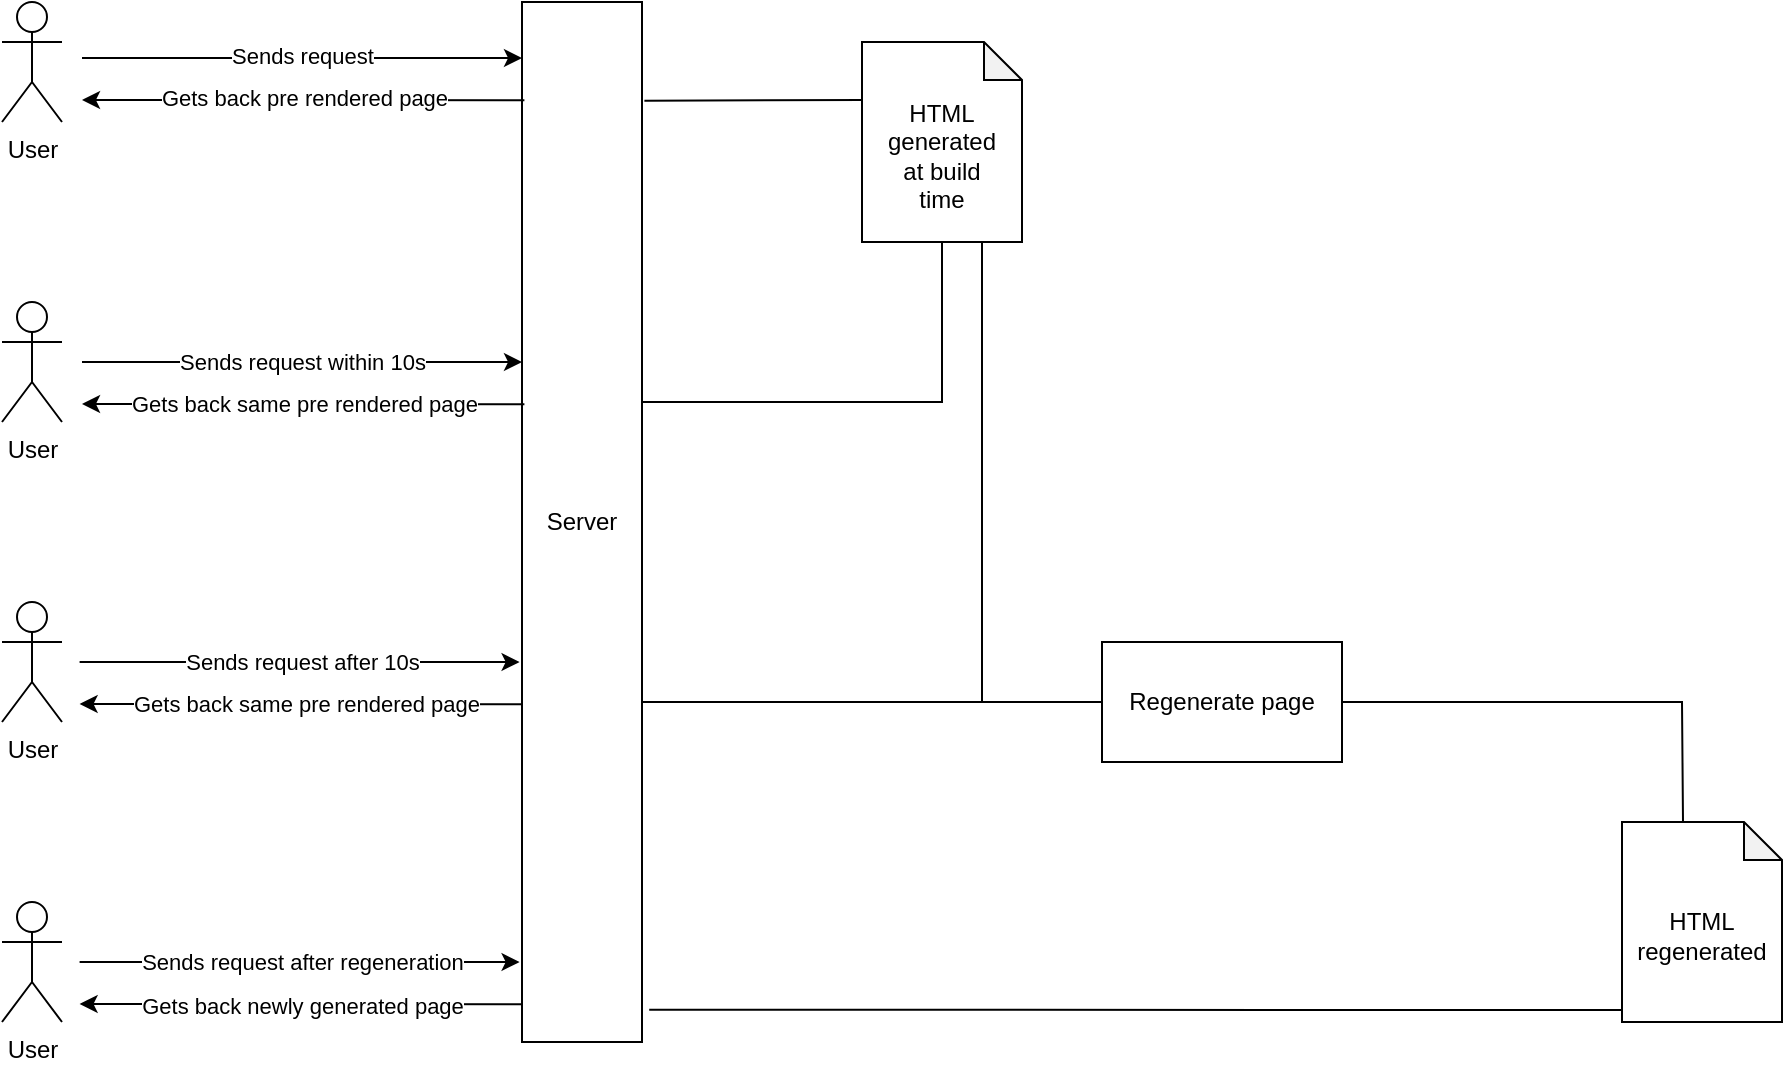 <mxfile version="20.0.4" type="device"><diagram id="EXOIz58TSa538Chjf3_2" name="Page-1"><mxGraphModel dx="1038" dy="571" grid="1" gridSize="10" guides="1" tooltips="1" connect="1" arrows="1" fold="1" page="1" pageScale="1" pageWidth="850" pageHeight="1100" math="0" shadow="0"><root><mxCell id="0"/><mxCell id="1" parent="0"/><mxCell id="wwwi8xlZx8HtTzoZSaRI-1" value="User" style="shape=umlActor;verticalLabelPosition=bottom;verticalAlign=top;html=1;outlineConnect=0;" vertex="1" parent="1"><mxGeometry x="120" y="120" width="30" height="60" as="geometry"/></mxCell><mxCell id="wwwi8xlZx8HtTzoZSaRI-2" value="User" style="shape=umlActor;verticalLabelPosition=bottom;verticalAlign=top;html=1;outlineConnect=0;" vertex="1" parent="1"><mxGeometry x="120" y="270" width="30" height="60" as="geometry"/></mxCell><mxCell id="wwwi8xlZx8HtTzoZSaRI-3" value="User" style="shape=umlActor;verticalLabelPosition=bottom;verticalAlign=top;html=1;outlineConnect=0;" vertex="1" parent="1"><mxGeometry x="120" y="420" width="30" height="60" as="geometry"/></mxCell><mxCell id="wwwi8xlZx8HtTzoZSaRI-5" value="User" style="shape=umlActor;verticalLabelPosition=bottom;verticalAlign=top;html=1;outlineConnect=0;" vertex="1" parent="1"><mxGeometry x="120" y="570" width="30" height="60" as="geometry"/></mxCell><mxCell id="wwwi8xlZx8HtTzoZSaRI-6" value="Server" style="rounded=0;whiteSpace=wrap;html=1;" vertex="1" parent="1"><mxGeometry x="380" y="120" width="60" height="520" as="geometry"/></mxCell><mxCell id="wwwi8xlZx8HtTzoZSaRI-7" value="" style="endArrow=classic;html=1;rounded=0;" edge="1" parent="1"><mxGeometry width="50" height="50" relative="1" as="geometry"><mxPoint x="160" y="148" as="sourcePoint"/><mxPoint x="380" y="148" as="targetPoint"/></mxGeometry></mxCell><mxCell id="wwwi8xlZx8HtTzoZSaRI-19" value="Sends request" style="edgeLabel;html=1;align=center;verticalAlign=middle;resizable=0;points=[];" vertex="1" connectable="0" parent="wwwi8xlZx8HtTzoZSaRI-7"><mxGeometry x="-0.249" y="3" relative="1" as="geometry"><mxPoint x="27" y="2" as="offset"/></mxGeometry></mxCell><mxCell id="wwwi8xlZx8HtTzoZSaRI-11" value="" style="endArrow=classic;html=1;rounded=0;exitX=0.02;exitY=0.081;exitDx=0;exitDy=0;exitPerimeter=0;" edge="1" parent="1"><mxGeometry width="50" height="50" relative="1" as="geometry"><mxPoint x="381.2" y="169.12" as="sourcePoint"/><mxPoint x="160" y="169" as="targetPoint"/></mxGeometry></mxCell><mxCell id="wwwi8xlZx8HtTzoZSaRI-18" value="Gets back pre rendered page" style="edgeLabel;html=1;align=center;verticalAlign=middle;resizable=0;points=[];" vertex="1" connectable="0" parent="wwwi8xlZx8HtTzoZSaRI-11"><mxGeometry x="-0.651" y="-1" relative="1" as="geometry"><mxPoint x="-72" as="offset"/></mxGeometry></mxCell><mxCell id="wwwi8xlZx8HtTzoZSaRI-12" value="" style="endArrow=classic;html=1;rounded=0;" edge="1" parent="1"><mxGeometry width="50" height="50" relative="1" as="geometry"><mxPoint x="160" y="300" as="sourcePoint"/><mxPoint x="380" y="300" as="targetPoint"/></mxGeometry></mxCell><mxCell id="wwwi8xlZx8HtTzoZSaRI-21" value="Sends request within 10s" style="edgeLabel;html=1;align=center;verticalAlign=middle;resizable=0;points=[];" vertex="1" connectable="0" parent="wwwi8xlZx8HtTzoZSaRI-12"><mxGeometry x="-0.204" relative="1" as="geometry"><mxPoint x="22" as="offset"/></mxGeometry></mxCell><mxCell id="wwwi8xlZx8HtTzoZSaRI-13" value="" style="endArrow=classic;html=1;rounded=0;exitX=0.02;exitY=0.081;exitDx=0;exitDy=0;exitPerimeter=0;" edge="1" parent="1"><mxGeometry width="50" height="50" relative="1" as="geometry"><mxPoint x="381.2" y="321.12" as="sourcePoint"/><mxPoint x="160" y="321" as="targetPoint"/></mxGeometry></mxCell><mxCell id="wwwi8xlZx8HtTzoZSaRI-22" value="Gets back same pre rendered page" style="edgeLabel;html=1;align=center;verticalAlign=middle;resizable=0;points=[];" vertex="1" connectable="0" parent="wwwi8xlZx8HtTzoZSaRI-13"><mxGeometry x="0.217" y="2" relative="1" as="geometry"><mxPoint x="24" y="-2" as="offset"/></mxGeometry></mxCell><mxCell id="wwwi8xlZx8HtTzoZSaRI-14" value="" style="endArrow=classic;html=1;rounded=0;" edge="1" parent="1"><mxGeometry width="50" height="50" relative="1" as="geometry"><mxPoint x="158.8" y="450" as="sourcePoint"/><mxPoint x="378.8" y="450" as="targetPoint"/></mxGeometry></mxCell><mxCell id="wwwi8xlZx8HtTzoZSaRI-23" value="Sends request after 10s" style="edgeLabel;html=1;align=center;verticalAlign=middle;resizable=0;points=[];" vertex="1" connectable="0" parent="wwwi8xlZx8HtTzoZSaRI-14"><mxGeometry x="-0.166" y="2" relative="1" as="geometry"><mxPoint x="19" y="2" as="offset"/></mxGeometry></mxCell><mxCell id="wwwi8xlZx8HtTzoZSaRI-15" value="" style="endArrow=classic;html=1;rounded=0;exitX=0.02;exitY=0.081;exitDx=0;exitDy=0;exitPerimeter=0;" edge="1" parent="1"><mxGeometry width="50" height="50" relative="1" as="geometry"><mxPoint x="380.0" y="471.12" as="sourcePoint"/><mxPoint x="158.8" y="471" as="targetPoint"/></mxGeometry></mxCell><mxCell id="wwwi8xlZx8HtTzoZSaRI-24" value="Gets back same pre rendered page" style="edgeLabel;html=1;align=center;verticalAlign=middle;resizable=0;points=[];" vertex="1" connectable="0" parent="wwwi8xlZx8HtTzoZSaRI-15"><mxGeometry x="-0.11" relative="1" as="geometry"><mxPoint x="-10" as="offset"/></mxGeometry></mxCell><mxCell id="wwwi8xlZx8HtTzoZSaRI-16" value="" style="endArrow=classic;html=1;rounded=0;" edge="1" parent="1"><mxGeometry width="50" height="50" relative="1" as="geometry"><mxPoint x="158.8" y="600" as="sourcePoint"/><mxPoint x="378.8" y="600" as="targetPoint"/></mxGeometry></mxCell><mxCell id="wwwi8xlZx8HtTzoZSaRI-25" value="Sends request after regeneration" style="edgeLabel;html=1;align=center;verticalAlign=middle;resizable=0;points=[];" vertex="1" connectable="0" parent="wwwi8xlZx8HtTzoZSaRI-16"><mxGeometry x="0.271" y="2" relative="1" as="geometry"><mxPoint x="-29" y="2" as="offset"/></mxGeometry></mxCell><mxCell id="wwwi8xlZx8HtTzoZSaRI-17" value="" style="endArrow=classic;html=1;rounded=0;exitX=0.02;exitY=0.081;exitDx=0;exitDy=0;exitPerimeter=0;" edge="1" parent="1"><mxGeometry width="50" height="50" relative="1" as="geometry"><mxPoint x="380" y="621.12" as="sourcePoint"/><mxPoint x="158.8" y="621" as="targetPoint"/></mxGeometry></mxCell><mxCell id="wwwi8xlZx8HtTzoZSaRI-26" value="Gets back newly generated page" style="edgeLabel;html=1;align=center;verticalAlign=middle;resizable=0;points=[];" vertex="1" connectable="0" parent="wwwi8xlZx8HtTzoZSaRI-17"><mxGeometry x="0.197" y="1" relative="1" as="geometry"><mxPoint x="22" as="offset"/></mxGeometry></mxCell><mxCell id="wwwi8xlZx8HtTzoZSaRI-28" value="&lt;br&gt;HTML&lt;br&gt;generated&lt;br&gt;at build&lt;br&gt;time" style="shape=note;whiteSpace=wrap;html=1;backgroundOutline=1;darkOpacity=0.05;size=19;" vertex="1" parent="1"><mxGeometry x="550" y="140" width="80" height="100" as="geometry"/></mxCell><mxCell id="wwwi8xlZx8HtTzoZSaRI-29" value="" style="endArrow=none;html=1;rounded=0;exitX=1.02;exitY=0.095;exitDx=0;exitDy=0;exitPerimeter=0;" edge="1" parent="1" source="wwwi8xlZx8HtTzoZSaRI-6"><mxGeometry width="50" height="50" relative="1" as="geometry"><mxPoint x="500" y="390" as="sourcePoint"/><mxPoint x="550" y="169" as="targetPoint"/></mxGeometry></mxCell><mxCell id="wwwi8xlZx8HtTzoZSaRI-30" value="" style="endArrow=none;html=1;rounded=0;entryX=0.5;entryY=1;entryDx=0;entryDy=0;entryPerimeter=0;" edge="1" parent="1" target="wwwi8xlZx8HtTzoZSaRI-28"><mxGeometry width="50" height="50" relative="1" as="geometry"><mxPoint x="440" y="320" as="sourcePoint"/><mxPoint x="680" y="320" as="targetPoint"/><Array as="points"><mxPoint x="590" y="320"/></Array></mxGeometry></mxCell><mxCell id="wwwi8xlZx8HtTzoZSaRI-31" value="" style="endArrow=none;html=1;rounded=0;" edge="1" parent="1"><mxGeometry width="50" height="50" relative="1" as="geometry"><mxPoint x="440" y="470" as="sourcePoint"/><mxPoint x="610" y="240" as="targetPoint"/><Array as="points"><mxPoint x="610" y="470"/></Array></mxGeometry></mxCell><mxCell id="wwwi8xlZx8HtTzoZSaRI-32" value="Regenerate page" style="rounded=0;whiteSpace=wrap;html=1;" vertex="1" parent="1"><mxGeometry x="670" y="440" width="120" height="60" as="geometry"/></mxCell><mxCell id="wwwi8xlZx8HtTzoZSaRI-33" value="" style="endArrow=none;html=1;rounded=0;" edge="1" parent="1" target="wwwi8xlZx8HtTzoZSaRI-32"><mxGeometry width="50" height="50" relative="1" as="geometry"><mxPoint x="610" y="470" as="sourcePoint"/><mxPoint x="550" y="340" as="targetPoint"/></mxGeometry></mxCell><mxCell id="wwwi8xlZx8HtTzoZSaRI-34" value="&lt;br&gt;HTML&lt;br&gt;regenerated" style="shape=note;whiteSpace=wrap;html=1;backgroundOutline=1;darkOpacity=0.05;size=19;" vertex="1" parent="1"><mxGeometry x="930" y="530" width="80" height="100" as="geometry"/></mxCell><mxCell id="wwwi8xlZx8HtTzoZSaRI-35" value="" style="endArrow=none;html=1;rounded=0;exitX=1;exitY=0.5;exitDx=0;exitDy=0;entryX=0;entryY=0;entryDx=30.5;entryDy=0;entryPerimeter=0;" edge="1" parent="1" source="wwwi8xlZx8HtTzoZSaRI-32" target="wwwi8xlZx8HtTzoZSaRI-34"><mxGeometry width="50" height="50" relative="1" as="geometry"><mxPoint x="500" y="390" as="sourcePoint"/><mxPoint x="960" y="480" as="targetPoint"/><Array as="points"><mxPoint x="960" y="470"/></Array></mxGeometry></mxCell><mxCell id="wwwi8xlZx8HtTzoZSaRI-36" value="" style="endArrow=none;html=1;rounded=0;exitX=1.06;exitY=0.969;exitDx=0;exitDy=0;exitPerimeter=0;" edge="1" parent="1" source="wwwi8xlZx8HtTzoZSaRI-6"><mxGeometry width="50" height="50" relative="1" as="geometry"><mxPoint x="500" y="610" as="sourcePoint"/><mxPoint x="930" y="624" as="targetPoint"/></mxGeometry></mxCell></root></mxGraphModel></diagram></mxfile>